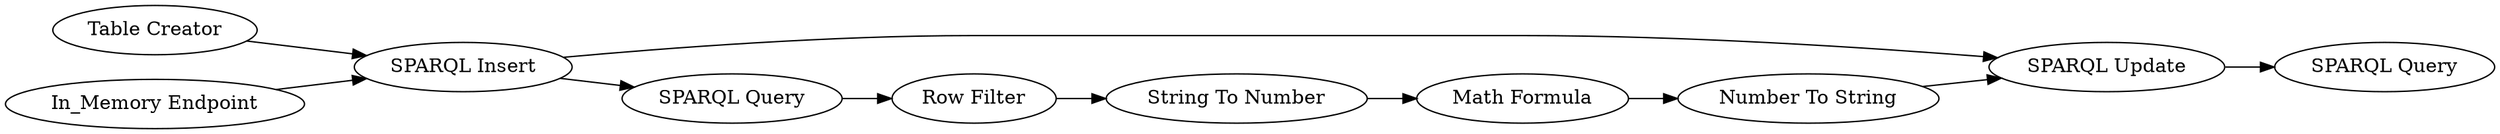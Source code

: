 digraph {
	"5748974099225683389_12" [label="SPARQL Insert"]
	"5748974099225683389_9" [label="Table Creator"]
	"-2165892034862077825_7" [label="Math Formula"]
	"5748974099225683389_11" [label="SPARQL Update"]
	"5748974099225683389_19" [label="SPARQL Query"]
	"-2165892034862077825_6" [label="Row Filter"]
	"-2165892034862077825_8" [label="String To Number"]
	"-2165892034862077825_9" [label="Number To String"]
	"5748974099225683389_14" [label="In_Memory Endpoint"]
	"5748974099225683389_18" [label="SPARQL Query"]
	"5748974099225683389_9" -> "5748974099225683389_12"
	"-2165892034862077825_9" -> "5748974099225683389_11"
	"5748974099225683389_18" -> "-2165892034862077825_6"
	"5748974099225683389_12" -> "5748974099225683389_11"
	"5748974099225683389_14" -> "5748974099225683389_12"
	"-2165892034862077825_6" -> "-2165892034862077825_8"
	"5748974099225683389_11" -> "5748974099225683389_19"
	"5748974099225683389_12" -> "5748974099225683389_18"
	"-2165892034862077825_7" -> "-2165892034862077825_9"
	"-2165892034862077825_8" -> "-2165892034862077825_7"
	rankdir=LR
}
